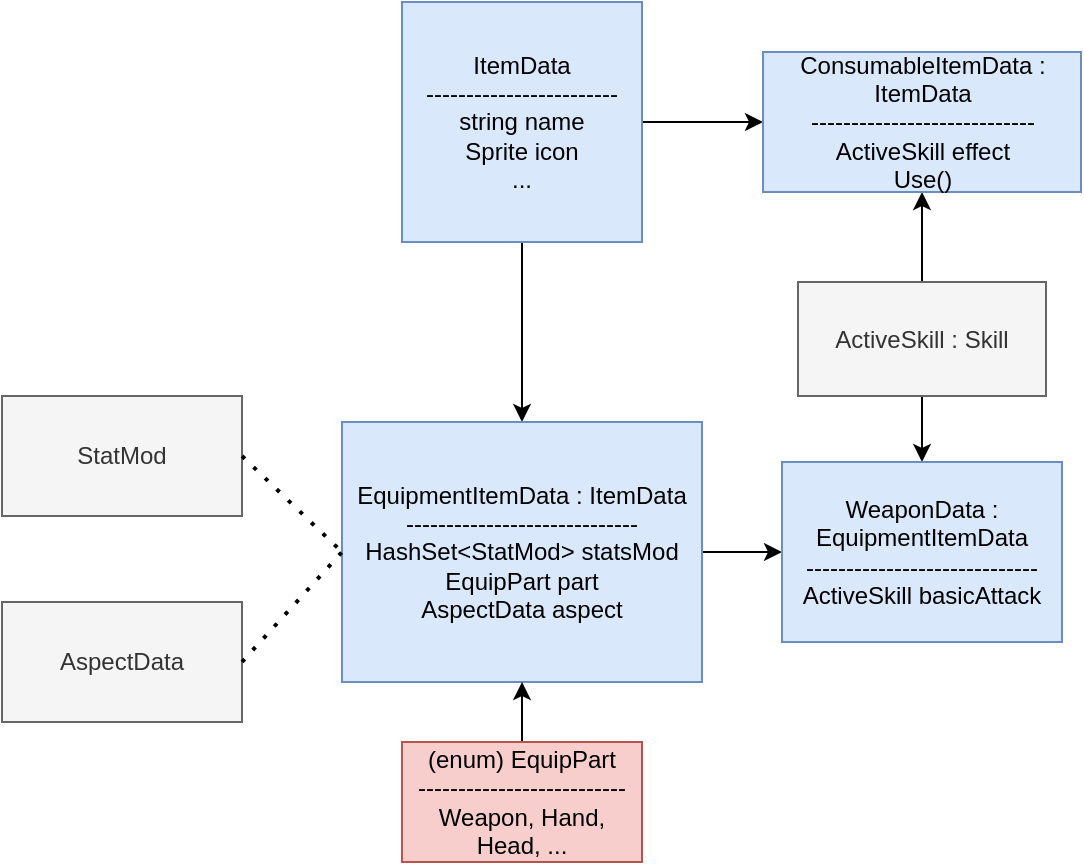 <mxfile version="26.0.4" pages="7">
  <diagram name="Inventory.Items" id="zJ56cZsjlUKfXEC5Kj2j">
    <mxGraphModel dx="1426" dy="747" grid="1" gridSize="10" guides="1" tooltips="1" connect="1" arrows="1" fold="1" page="1" pageScale="1" pageWidth="827" pageHeight="1169" math="0" shadow="0">
      <root>
        <mxCell id="0" />
        <mxCell id="1" parent="0" />
        <mxCell id="q5YqK84tuoeqvmgV2co4-4" style="edgeStyle=orthogonalEdgeStyle;rounded=0;orthogonalLoop=1;jettySize=auto;html=1;entryX=0.5;entryY=0;entryDx=0;entryDy=0;" edge="1" parent="1" source="B-cx07S0kDvq5DFkw6KN-1" target="kQtvoWM7zfefFjXOnArL-1">
          <mxGeometry relative="1" as="geometry" />
        </mxCell>
        <mxCell id="q5YqK84tuoeqvmgV2co4-8" style="edgeStyle=orthogonalEdgeStyle;rounded=0;orthogonalLoop=1;jettySize=auto;html=1;entryX=0;entryY=0.5;entryDx=0;entryDy=0;" edge="1" parent="1" source="B-cx07S0kDvq5DFkw6KN-1" target="q5YqK84tuoeqvmgV2co4-5">
          <mxGeometry relative="1" as="geometry" />
        </mxCell>
        <mxCell id="B-cx07S0kDvq5DFkw6KN-1" value="ItemData&lt;div&gt;------------------------&lt;/div&gt;&lt;div&gt;string name&lt;/div&gt;&lt;div&gt;Sprite icon&lt;/div&gt;&lt;div&gt;...&lt;/div&gt;" style="whiteSpace=wrap;html=1;aspect=fixed;fillColor=#dae8fc;strokeColor=#6c8ebf;" parent="1" vertex="1">
          <mxGeometry x="360" y="150" width="120" height="120" as="geometry" />
        </mxCell>
        <mxCell id="q5YqK84tuoeqvmgV2co4-6" style="edgeStyle=orthogonalEdgeStyle;rounded=0;orthogonalLoop=1;jettySize=auto;html=1;entryX=0.5;entryY=1;entryDx=0;entryDy=0;" edge="1" parent="1" source="B-cx07S0kDvq5DFkw6KN-7" target="q5YqK84tuoeqvmgV2co4-5">
          <mxGeometry relative="1" as="geometry" />
        </mxCell>
        <mxCell id="q5YqK84tuoeqvmgV2co4-7" style="edgeStyle=orthogonalEdgeStyle;rounded=0;orthogonalLoop=1;jettySize=auto;html=1;entryX=0.5;entryY=0;entryDx=0;entryDy=0;" edge="1" parent="1" source="B-cx07S0kDvq5DFkw6KN-7" target="kQtvoWM7zfefFjXOnArL-2">
          <mxGeometry relative="1" as="geometry" />
        </mxCell>
        <mxCell id="B-cx07S0kDvq5DFkw6KN-7" value="ActiveSkill : Skill" style="rounded=0;whiteSpace=wrap;html=1;fillColor=#f5f5f5;strokeColor=#666666;fontColor=#333333;" parent="1" vertex="1">
          <mxGeometry x="558" y="290" width="124" height="57" as="geometry" />
        </mxCell>
        <mxCell id="yd0dgCso6gJ8eS-wFUj3-34" style="edgeStyle=orthogonalEdgeStyle;rounded=0;orthogonalLoop=1;jettySize=auto;html=1;exitX=0.5;exitY=1;exitDx=0;exitDy=0;" parent="1" source="B-cx07S0kDvq5DFkw6KN-1" target="B-cx07S0kDvq5DFkw6KN-1" edge="1">
          <mxGeometry relative="1" as="geometry" />
        </mxCell>
        <mxCell id="q5YqK84tuoeqvmgV2co4-3" style="edgeStyle=orthogonalEdgeStyle;rounded=0;orthogonalLoop=1;jettySize=auto;html=1;entryX=0;entryY=0.5;entryDx=0;entryDy=0;" edge="1" parent="1" source="kQtvoWM7zfefFjXOnArL-1" target="kQtvoWM7zfefFjXOnArL-2">
          <mxGeometry relative="1" as="geometry" />
        </mxCell>
        <mxCell id="kQtvoWM7zfefFjXOnArL-1" value="EquipmentItemData : ItemData&lt;div&gt;-----------------------------&lt;/div&gt;&lt;div&gt;HashSet&amp;lt;StatMod&amp;gt; statsMod&lt;/div&gt;&lt;div&gt;EquipPart part&lt;/div&gt;&lt;div&gt;AspectData aspect&lt;/div&gt;" style="rounded=0;whiteSpace=wrap;html=1;fillColor=#dae8fc;strokeColor=#6c8ebf;" vertex="1" parent="1">
          <mxGeometry x="330" y="360" width="180" height="130" as="geometry" />
        </mxCell>
        <mxCell id="kQtvoWM7zfefFjXOnArL-2" value="WeaponData : EquipmentItemData&lt;div&gt;-----------------------------&lt;/div&gt;&lt;div&gt;ActiveSkill basicAttack&lt;/div&gt;" style="rounded=0;whiteSpace=wrap;html=1;fillColor=#dae8fc;strokeColor=#6c8ebf;" vertex="1" parent="1">
          <mxGeometry x="550" y="380" width="140" height="90" as="geometry" />
        </mxCell>
        <mxCell id="q5YqK84tuoeqvmgV2co4-2" style="edgeStyle=orthogonalEdgeStyle;rounded=0;orthogonalLoop=1;jettySize=auto;html=1;entryX=0.5;entryY=1;entryDx=0;entryDy=0;" edge="1" parent="1" source="q5YqK84tuoeqvmgV2co4-1" target="kQtvoWM7zfefFjXOnArL-1">
          <mxGeometry relative="1" as="geometry" />
        </mxCell>
        <mxCell id="q5YqK84tuoeqvmgV2co4-1" value="(enum) EquipPart&lt;div&gt;--------------------------&lt;/div&gt;&lt;div&gt;Weapon, Hand, Head, ...&lt;/div&gt;" style="rounded=0;whiteSpace=wrap;html=1;fillColor=#f8cecc;strokeColor=#b85450;" vertex="1" parent="1">
          <mxGeometry x="360" y="520" width="120" height="60" as="geometry" />
        </mxCell>
        <mxCell id="q5YqK84tuoeqvmgV2co4-5" value="ConsumableItemData : ItemData&lt;div&gt;----------------------------&lt;/div&gt;&lt;div&gt;ActiveSkill effect&lt;/div&gt;&lt;div&gt;Use()&lt;/div&gt;" style="rounded=0;whiteSpace=wrap;html=1;fillColor=#dae8fc;strokeColor=#6c8ebf;" vertex="1" parent="1">
          <mxGeometry x="540.5" y="175" width="159" height="70" as="geometry" />
        </mxCell>
        <mxCell id="gaqAfbRVIiFNulyaw0dq-1" value="AspectData" style="rounded=0;whiteSpace=wrap;html=1;fillColor=#f5f5f5;fontColor=#333333;strokeColor=#666666;" vertex="1" parent="1">
          <mxGeometry x="160" y="450" width="120" height="60" as="geometry" />
        </mxCell>
        <mxCell id="gaqAfbRVIiFNulyaw0dq-2" value="" style="endArrow=none;dashed=1;html=1;dashPattern=1 3;strokeWidth=2;rounded=0;exitX=1;exitY=0.5;exitDx=0;exitDy=0;entryX=0;entryY=0.5;entryDx=0;entryDy=0;" edge="1" parent="1" source="gaqAfbRVIiFNulyaw0dq-1" target="kQtvoWM7zfefFjXOnArL-1">
          <mxGeometry width="50" height="50" relative="1" as="geometry">
            <mxPoint x="390" y="410" as="sourcePoint" />
            <mxPoint x="440" y="360" as="targetPoint" />
          </mxGeometry>
        </mxCell>
        <mxCell id="ee60b4--FxmP-fiO7vXB-1" value="StatMod" style="rounded=0;whiteSpace=wrap;html=1;fillColor=#f5f5f5;fontColor=#333333;strokeColor=#666666;" vertex="1" parent="1">
          <mxGeometry x="160" y="347" width="120" height="60" as="geometry" />
        </mxCell>
        <mxCell id="ee60b4--FxmP-fiO7vXB-2" value="" style="endArrow=none;dashed=1;html=1;dashPattern=1 3;strokeWidth=2;rounded=0;exitX=1;exitY=0.5;exitDx=0;exitDy=0;entryX=0;entryY=0.5;entryDx=0;entryDy=0;" edge="1" parent="1" source="ee60b4--FxmP-fiO7vXB-1" target="kQtvoWM7zfefFjXOnArL-1">
          <mxGeometry width="50" height="50" relative="1" as="geometry">
            <mxPoint x="390" y="410" as="sourcePoint" />
            <mxPoint x="440" y="360" as="targetPoint" />
          </mxGeometry>
        </mxCell>
      </root>
    </mxGraphModel>
  </diagram>
  <diagram id="TNk_10YnVx5hNWSurFg9" name="Skills">
    <mxGraphModel dx="1426" dy="747" grid="1" gridSize="10" guides="1" tooltips="1" connect="1" arrows="1" fold="1" page="1" pageScale="1" pageWidth="827" pageHeight="1169" math="0" shadow="0">
      <root>
        <mxCell id="0" />
        <mxCell id="1" parent="0" />
        <mxCell id="Wf8DVwAlP3yFji26G4Bx-1" style="edgeStyle=orthogonalEdgeStyle;rounded=0;orthogonalLoop=1;jettySize=auto;html=1;entryX=0.5;entryY=0;entryDx=0;entryDy=0;" edge="1" parent="1" source="Wf8DVwAlP3yFji26G4Bx-2" target="Wf8DVwAlP3yFji26G4Bx-3">
          <mxGeometry relative="1" as="geometry" />
        </mxCell>
        <mxCell id="Wf8DVwAlP3yFji26G4Bx-2" value="Effect" style="rounded=0;whiteSpace=wrap;html=1;fillColor=#f5f5f5;strokeColor=#666666;fontColor=#333333;" vertex="1" parent="1">
          <mxGeometry x="372.5" y="260" width="190" height="100" as="geometry" />
        </mxCell>
        <mxCell id="Wf8DVwAlP3yFji26G4Bx-3" value="ActiveSkill : Skill&lt;div&gt;-----------------------&lt;/div&gt;&lt;div&gt;...&lt;/div&gt;&lt;div&gt;ResourceCost[] cost&lt;/div&gt;&lt;div&gt;Effect effect&lt;/div&gt;&lt;div&gt;Target target&lt;/div&gt;" style="rounded=0;whiteSpace=wrap;html=1;fillColor=#dae8fc;strokeColor=#6c8ebf;" vertex="1" parent="1">
          <mxGeometry x="390" y="430" width="155" height="90" as="geometry" />
        </mxCell>
        <mxCell id="Wf8DVwAlP3yFji26G4Bx-4" style="edgeStyle=orthogonalEdgeStyle;rounded=0;orthogonalLoop=1;jettySize=auto;html=1;entryX=0;entryY=0.5;entryDx=0;entryDy=0;" edge="1" parent="1" source="Wf8DVwAlP3yFji26G4Bx-5" target="Wf8DVwAlP3yFji26G4Bx-3">
          <mxGeometry relative="1" as="geometry" />
        </mxCell>
        <mxCell id="Wf8DVwAlP3yFji26G4Bx-5" value="ResourceCost&lt;div&gt;-----------------------&lt;/div&gt;&lt;div&gt;StatKeys resource&lt;/div&gt;&lt;div&gt;float cost&lt;/div&gt;" style="rounded=0;whiteSpace=wrap;html=1;fillColor=#dae8fc;strokeColor=#6c8ebf;" vertex="1" parent="1">
          <mxGeometry x="210" y="430" width="150" height="90" as="geometry" />
        </mxCell>
        <mxCell id="Wf8DVwAlP3yFji26G4Bx-6" style="edgeStyle=orthogonalEdgeStyle;rounded=0;orthogonalLoop=1;jettySize=auto;html=1;entryX=0;entryY=0.5;entryDx=0;entryDy=0;" edge="1" parent="1" source="Wf8DVwAlP3yFji26G4Bx-7" target="Wf8DVwAlP3yFji26G4Bx-5">
          <mxGeometry relative="1" as="geometry" />
        </mxCell>
        <mxCell id="Wf8DVwAlP3yFji26G4Bx-7" value="(enum) StatKeys&lt;div&gt;------------------------&lt;/div&gt;&lt;div&gt;HP, MP, STA, Moral, ...&lt;/div&gt;" style="rounded=0;whiteSpace=wrap;html=1;fillColor=#f8cecc;strokeColor=#b85450;" vertex="1" parent="1">
          <mxGeometry x="60" y="445" width="120" height="60" as="geometry" />
        </mxCell>
        <mxCell id="Wf8DVwAlP3yFji26G4Bx-8" style="edgeStyle=orthogonalEdgeStyle;rounded=0;orthogonalLoop=1;jettySize=auto;html=1;entryX=1;entryY=0.5;entryDx=0;entryDy=0;" edge="1" parent="1" source="Wf8DVwAlP3yFji26G4Bx-9" target="Wf8DVwAlP3yFji26G4Bx-3">
          <mxGeometry relative="1" as="geometry" />
        </mxCell>
        <mxCell id="Wf8DVwAlP3yFji26G4Bx-9" value="(enum) Target&lt;div&gt;-----------------------&lt;/div&gt;&lt;div&gt;User, Ally, Enemy, Allies, Enemies&lt;/div&gt;" style="rounded=0;whiteSpace=wrap;html=1;fillColor=#f8cecc;strokeColor=#b85450;" vertex="1" parent="1">
          <mxGeometry x="570" y="440" width="125" height="70" as="geometry" />
        </mxCell>
      </root>
    </mxGraphModel>
  </diagram>
  <diagram id="sbXAOsWWgoKpKwuG4oxe" name="Ailments">
    <mxGraphModel dx="1426" dy="747" grid="1" gridSize="10" guides="1" tooltips="1" connect="1" arrows="1" fold="1" page="1" pageScale="1" pageWidth="827" pageHeight="1169" math="0" shadow="0">
      <root>
        <mxCell id="0" />
        <mxCell id="1" parent="0" />
        <mxCell id="8odzQ_PygJ5vs22h7d5n-1" style="edgeStyle=orthogonalEdgeStyle;rounded=0;orthogonalLoop=1;jettySize=auto;html=1;entryX=1;entryY=0.5;entryDx=0;entryDy=0;" parent="1" source="8odzQ_PygJ5vs22h7d5n-3" target="8odzQ_PygJ5vs22h7d5n-7" edge="1">
          <mxGeometry relative="1" as="geometry" />
        </mxCell>
        <mxCell id="8odzQ_PygJ5vs22h7d5n-2" style="edgeStyle=orthogonalEdgeStyle;rounded=0;orthogonalLoop=1;jettySize=auto;html=1;exitX=1;exitY=0.5;exitDx=0;exitDy=0;entryX=0;entryY=0.5;entryDx=0;entryDy=0;" parent="1" source="8odzQ_PygJ5vs22h7d5n-3" target="8odzQ_PygJ5vs22h7d5n-8" edge="1">
          <mxGeometry relative="1" as="geometry" />
        </mxCell>
        <mxCell id="8odzQ_PygJ5vs22h7d5n-3" value="AilmentData&lt;div&gt;------------------&lt;/div&gt;&lt;div&gt;Interval duration&lt;/div&gt;&lt;div&gt;Interval applyInterval&lt;/div&gt;&lt;div&gt;AilmentData[] secondaryAilments&lt;/div&gt;&lt;div&gt;Apply()&lt;/div&gt;" style="rounded=0;whiteSpace=wrap;html=1;fillColor=#fff2cc;strokeColor=#d6b656;" parent="1" vertex="1">
          <mxGeometry x="351.5" y="470" width="198.5" height="140" as="geometry" />
        </mxCell>
        <mxCell id="8odzQ_PygJ5vs22h7d5n-4" style="edgeStyle=orthogonalEdgeStyle;rounded=0;orthogonalLoop=1;jettySize=auto;html=1;entryX=0.5;entryY=0;entryDx=0;entryDy=0;" parent="1" source="8odzQ_PygJ5vs22h7d5n-5" target="8odzQ_PygJ5vs22h7d5n-6" edge="1">
          <mxGeometry relative="1" as="geometry" />
        </mxCell>
        <mxCell id="8odzQ_PygJ5vs22h7d5n-5" value="(enum) IntervalType&lt;div&gt;---------------------------&lt;/div&gt;&lt;div&gt;OnAdded, OnTick, OnHit, OnBeHitted, ...&lt;/div&gt;" style="rounded=0;whiteSpace=wrap;html=1;fillColor=#f8cecc;strokeColor=#b85450;" parent="1" vertex="1">
          <mxGeometry x="370.75" y="250" width="160" height="110" as="geometry" />
        </mxCell>
        <mxCell id="4LGl0bNggozkCDFANTX0-10" style="edgeStyle=orthogonalEdgeStyle;rounded=0;orthogonalLoop=1;jettySize=auto;html=1;exitX=0.5;exitY=1;exitDx=0;exitDy=0;entryX=0.5;entryY=0;entryDx=0;entryDy=0;" parent="1" source="8odzQ_PygJ5vs22h7d5n-6" target="8odzQ_PygJ5vs22h7d5n-3" edge="1">
          <mxGeometry relative="1" as="geometry" />
        </mxCell>
        <mxCell id="8odzQ_PygJ5vs22h7d5n-6" value="Interval&lt;div&gt;------------------------&lt;/div&gt;&lt;div&gt;IntervalType type&lt;/div&gt;&lt;div&gt;int stackNumber&lt;/div&gt;" style="rounded=0;whiteSpace=wrap;html=1;fillColor=#dae8fc;strokeColor=#6c8ebf;" parent="1" vertex="1">
          <mxGeometry x="390.75" y="380" width="120" height="70" as="geometry" />
        </mxCell>
        <mxCell id="8odzQ_PygJ5vs22h7d5n-7" value="DamageAilmentData : AilmentData&lt;div&gt;---------------------------------&lt;/div&gt;&lt;div&gt;DamageComposition damage&lt;/div&gt;" style="rounded=0;whiteSpace=wrap;html=1;fillColor=#dae8fc;strokeColor=#6c8ebf;" parent="1" vertex="1">
          <mxGeometry x="120" y="470" width="180" height="140" as="geometry" />
        </mxCell>
        <mxCell id="8odzQ_PygJ5vs22h7d5n-8" value="AilmentModData : AilmentData&lt;div&gt;----------------------------&lt;/div&gt;&lt;div&gt;StatKey stat&lt;/div&gt;&lt;div&gt;int fixedMod&lt;/div&gt;&lt;div&gt;float percentMod&lt;/div&gt;" style="rounded=0;whiteSpace=wrap;html=1;fillColor=#dae8fc;strokeColor=#6c8ebf;" parent="1" vertex="1">
          <mxGeometry x="600" y="475" width="186" height="130" as="geometry" />
        </mxCell>
        <mxCell id="4LGl0bNggozkCDFANTX0-2" value="DamageComposition&lt;div&gt;-----------------------------&lt;/div&gt;&lt;div&gt;Damage[] damages&lt;/div&gt;" style="rounded=0;whiteSpace=wrap;html=1;fillColor=#f5f5f5;strokeColor=#666666;fontColor=#333333;" parent="1" vertex="1">
          <mxGeometry x="50" y="290" width="170" height="90" as="geometry" />
        </mxCell>
        <mxCell id="4LGl0bNggozkCDFANTX0-8" value="" style="endArrow=none;dashed=1;html=1;dashPattern=1 3;strokeWidth=2;rounded=0;entryX=0.5;entryY=0;entryDx=0;entryDy=0;exitX=0.5;exitY=1;exitDx=0;exitDy=0;" parent="1" source="4LGl0bNggozkCDFANTX0-2" target="8odzQ_PygJ5vs22h7d5n-7" edge="1">
          <mxGeometry width="50" height="50" relative="1" as="geometry">
            <mxPoint x="150" y="440" as="sourcePoint" />
            <mxPoint x="200" y="390" as="targetPoint" />
          </mxGeometry>
        </mxCell>
      </root>
    </mxGraphModel>
  </diagram>
  <diagram id="ROD-o9Huc6OZ8EB4DyAJ" name="Damage">
    <mxGraphModel dx="1426" dy="747" grid="1" gridSize="10" guides="1" tooltips="1" connect="1" arrows="1" fold="1" page="1" pageScale="1" pageWidth="827" pageHeight="1169" math="0" shadow="0">
      <root>
        <mxCell id="0" />
        <mxCell id="1" parent="0" />
        <mxCell id="KxxV36mmDW4QpxsYZrvP-1" style="edgeStyle=orthogonalEdgeStyle;rounded=0;orthogonalLoop=1;jettySize=auto;html=1;entryX=0.5;entryY=0;entryDx=0;entryDy=0;" edge="1" parent="1" source="KxxV36mmDW4QpxsYZrvP-2" target="KxxV36mmDW4QpxsYZrvP-4">
          <mxGeometry relative="1" as="geometry" />
        </mxCell>
        <mxCell id="KxxV36mmDW4QpxsYZrvP-2" value="(enum) Afinity&lt;div&gt;----------------------&lt;/div&gt;&lt;div&gt;Slash, Piercing, Fire, Ice, ..&lt;/div&gt;" style="rounded=0;whiteSpace=wrap;html=1;fillColor=#f8cecc;strokeColor=#b85450;" vertex="1" parent="1">
          <mxGeometry x="219" y="250" width="170" height="70" as="geometry" />
        </mxCell>
        <mxCell id="KxxV36mmDW4QpxsYZrvP-3" style="edgeStyle=orthogonalEdgeStyle;rounded=0;orthogonalLoop=1;jettySize=auto;html=1;entryX=0;entryY=0.5;entryDx=0;entryDy=0;" edge="1" parent="1" source="KxxV36mmDW4QpxsYZrvP-4" target="KxxV36mmDW4QpxsYZrvP-5">
          <mxGeometry relative="1" as="geometry" />
        </mxCell>
        <mxCell id="KxxV36mmDW4QpxsYZrvP-4" value="Damage&lt;div&gt;-------------&lt;/div&gt;&lt;div&gt;string formula&lt;/div&gt;&lt;div&gt;Afinity afinity&lt;/div&gt;" style="rounded=0;whiteSpace=wrap;html=1;fillColor=#dae8fc;strokeColor=#6c8ebf;" vertex="1" parent="1">
          <mxGeometry x="239" y="370" width="130" height="70" as="geometry" />
        </mxCell>
        <mxCell id="KxxV36mmDW4QpxsYZrvP-5" value="DamageComposition&lt;div&gt;-----------------------------&lt;/div&gt;&lt;div&gt;Damage[] damages&lt;/div&gt;" style="rounded=0;whiteSpace=wrap;html=1;fillColor=#dae8fc;strokeColor=#6c8ebf;" vertex="1" parent="1">
          <mxGeometry x="439" y="360" width="170" height="90" as="geometry" />
        </mxCell>
      </root>
    </mxGraphModel>
  </diagram>
  <diagram id="12AnwMtG2m8FqCaM7yet" name="Effects">
    <mxGraphModel dx="1426" dy="747" grid="1" gridSize="10" guides="1" tooltips="1" connect="1" arrows="1" fold="1" page="1" pageScale="1" pageWidth="827" pageHeight="1169" math="0" shadow="0">
      <root>
        <mxCell id="0" />
        <mxCell id="1" parent="0" />
        <mxCell id="j0LwYLR-pkxfriPqersN-1" value="Effect&lt;div&gt;--------------------&lt;/div&gt;&lt;div&gt;DamageComposition damages&lt;/div&gt;&lt;div&gt;AilmentEffect[] ailments&lt;/div&gt;" style="rounded=0;whiteSpace=wrap;html=1;fillColor=#dae8fc;strokeColor=#6c8ebf;" parent="1" vertex="1">
          <mxGeometry x="370" y="440" width="190" height="100" as="geometry" />
        </mxCell>
        <mxCell id="j0LwYLR-pkxfriPqersN-2" style="edgeStyle=orthogonalEdgeStyle;rounded=0;orthogonalLoop=1;jettySize=auto;html=1;entryX=0.5;entryY=0;entryDx=0;entryDy=0;" parent="1" source="j0LwYLR-pkxfriPqersN-3" target="j0LwYLR-pkxfriPqersN-1" edge="1">
          <mxGeometry relative="1" as="geometry" />
        </mxCell>
        <mxCell id="j0LwYLR-pkxfriPqersN-3" value="AilmentEffect&lt;div&gt;------------------------&lt;/div&gt;&lt;div&gt;AilmentData ailment&lt;/div&gt;&lt;div&gt;Target target&lt;/div&gt;&lt;div&gt;float probApply&lt;/div&gt;" style="rounded=0;whiteSpace=wrap;html=1;fillColor=#dae8fc;strokeColor=#6c8ebf;" parent="1" vertex="1">
          <mxGeometry x="406.25" y="300" width="120" height="80" as="geometry" />
        </mxCell>
        <mxCell id="j0LwYLR-pkxfriPqersN-4" value="AilmentData" style="rounded=0;whiteSpace=wrap;html=1;fillColor=#f5f5f5;strokeColor=#666666;fontColor=#333333;" parent="1" vertex="1">
          <mxGeometry x="387.5" y="140" width="157.5" height="120" as="geometry" />
        </mxCell>
        <mxCell id="j0LwYLR-pkxfriPqersN-5" value="DamageComposition" style="rounded=0;whiteSpace=wrap;html=1;fillColor=#f5f5f5;strokeColor=#666666;fontColor=#333333;" parent="1" vertex="1">
          <mxGeometry x="30" y="390" width="170" height="90" as="geometry" />
        </mxCell>
        <mxCell id="j0LwYLR-pkxfriPqersN-6" value="" style="endArrow=none;dashed=1;html=1;dashPattern=1 3;strokeWidth=2;rounded=0;exitX=1;exitY=0.5;exitDx=0;exitDy=0;entryX=0;entryY=0.5;entryDx=0;entryDy=0;" parent="1" source="j0LwYLR-pkxfriPqersN-5" target="j0LwYLR-pkxfriPqersN-1" edge="1">
          <mxGeometry width="50" height="50" relative="1" as="geometry">
            <mxPoint x="810" y="430" as="sourcePoint" />
            <mxPoint x="860" y="380" as="targetPoint" />
          </mxGeometry>
        </mxCell>
        <mxCell id="j0LwYLR-pkxfriPqersN-7" value="" style="endArrow=none;dashed=1;html=1;dashPattern=1 3;strokeWidth=2;rounded=0;entryX=0.5;entryY=1;entryDx=0;entryDy=0;exitX=0.5;exitY=0;exitDx=0;exitDy=0;" parent="1" source="j0LwYLR-pkxfriPqersN-3" target="j0LwYLR-pkxfriPqersN-4" edge="1">
          <mxGeometry width="50" height="50" relative="1" as="geometry">
            <mxPoint x="810" y="430" as="sourcePoint" />
            <mxPoint x="860" y="380" as="targetPoint" />
          </mxGeometry>
        </mxCell>
        <mxCell id="StZuQNiTLgOWqNOT_ZQk-1" value="(enum) Target" style="rounded=0;whiteSpace=wrap;html=1;fillColor=#f5f5f5;strokeColor=#666666;fontColor=#333333;" parent="1" vertex="1">
          <mxGeometry x="630" y="305" width="125" height="70" as="geometry" />
        </mxCell>
        <mxCell id="StZuQNiTLgOWqNOT_ZQk-3" value="" style="endArrow=none;dashed=1;html=1;dashPattern=1 3;strokeWidth=2;rounded=0;entryX=0;entryY=0.5;entryDx=0;entryDy=0;exitX=1;exitY=0.5;exitDx=0;exitDy=0;" parent="1" source="j0LwYLR-pkxfriPqersN-3" target="StZuQNiTLgOWqNOT_ZQk-1" edge="1">
          <mxGeometry width="50" height="50" relative="1" as="geometry">
            <mxPoint x="390" y="410" as="sourcePoint" />
            <mxPoint x="440" y="360" as="targetPoint" />
          </mxGeometry>
        </mxCell>
      </root>
    </mxGraphModel>
  </diagram>
  <diagram id="z9flZPNSAiyLvm5LGovu" name="Aspect">
    <mxGraphModel dx="1426" dy="747" grid="1" gridSize="10" guides="1" tooltips="1" connect="1" arrows="1" fold="1" page="1" pageScale="1" pageWidth="827" pageHeight="1169" math="0" shadow="0">
      <root>
        <mxCell id="0" />
        <mxCell id="1" parent="0" />
        <mxCell id="y4sMdZCfj4IZgOAkMDaV-1" value="AspectData&lt;div&gt;------------------&lt;/div&gt;&lt;div&gt;Mesh mesh&lt;/div&gt;&lt;div&gt;Material[] materials&lt;/div&gt;" style="rounded=0;whiteSpace=wrap;html=1;fillColor=#dae8fc;strokeColor=#6c8ebf;" vertex="1" parent="1">
          <mxGeometry x="380" y="270" width="130" height="70" as="geometry" />
        </mxCell>
      </root>
    </mxGraphModel>
  </diagram>
  <diagram id="0yna7ZY00kxJdFPPVNox" name="Stats">
    <mxGraphModel dx="1426" dy="747" grid="1" gridSize="10" guides="1" tooltips="1" connect="1" arrows="1" fold="1" page="1" pageScale="1" pageWidth="827" pageHeight="1169" math="0" shadow="0">
      <root>
        <mxCell id="0" />
        <mxCell id="1" parent="0" />
        <mxCell id="z0OwMS3EfieOte71N1jn-1" value="StatMod&lt;div&gt;------------------&lt;/div&gt;&lt;div&gt;StatKeys stat&lt;/div&gt;&lt;div&gt;string formula&lt;/div&gt;" style="rounded=0;whiteSpace=wrap;html=1;fillColor=#dae8fc;strokeColor=#6c8ebf;" vertex="1" parent="1">
          <mxGeometry x="350" y="360" width="120" height="60" as="geometry" />
        </mxCell>
        <mxCell id="z0OwMS3EfieOte71N1jn-3" style="edgeStyle=orthogonalEdgeStyle;rounded=0;orthogonalLoop=1;jettySize=auto;html=1;entryX=0.5;entryY=0;entryDx=0;entryDy=0;" edge="1" parent="1" source="z0OwMS3EfieOte71N1jn-2" target="z0OwMS3EfieOte71N1jn-1">
          <mxGeometry relative="1" as="geometry" />
        </mxCell>
        <mxCell id="z0OwMS3EfieOte71N1jn-2" value="(enum) StatKeys&lt;div&gt;------------------&lt;/div&gt;&lt;div&gt;HP, MP, Strength, Attack, ...&lt;/div&gt;" style="rounded=0;whiteSpace=wrap;html=1;fillColor=#f8cecc;strokeColor=#b85450;" vertex="1" parent="1">
          <mxGeometry x="350" y="270" width="120" height="60" as="geometry" />
        </mxCell>
      </root>
    </mxGraphModel>
  </diagram>
</mxfile>
